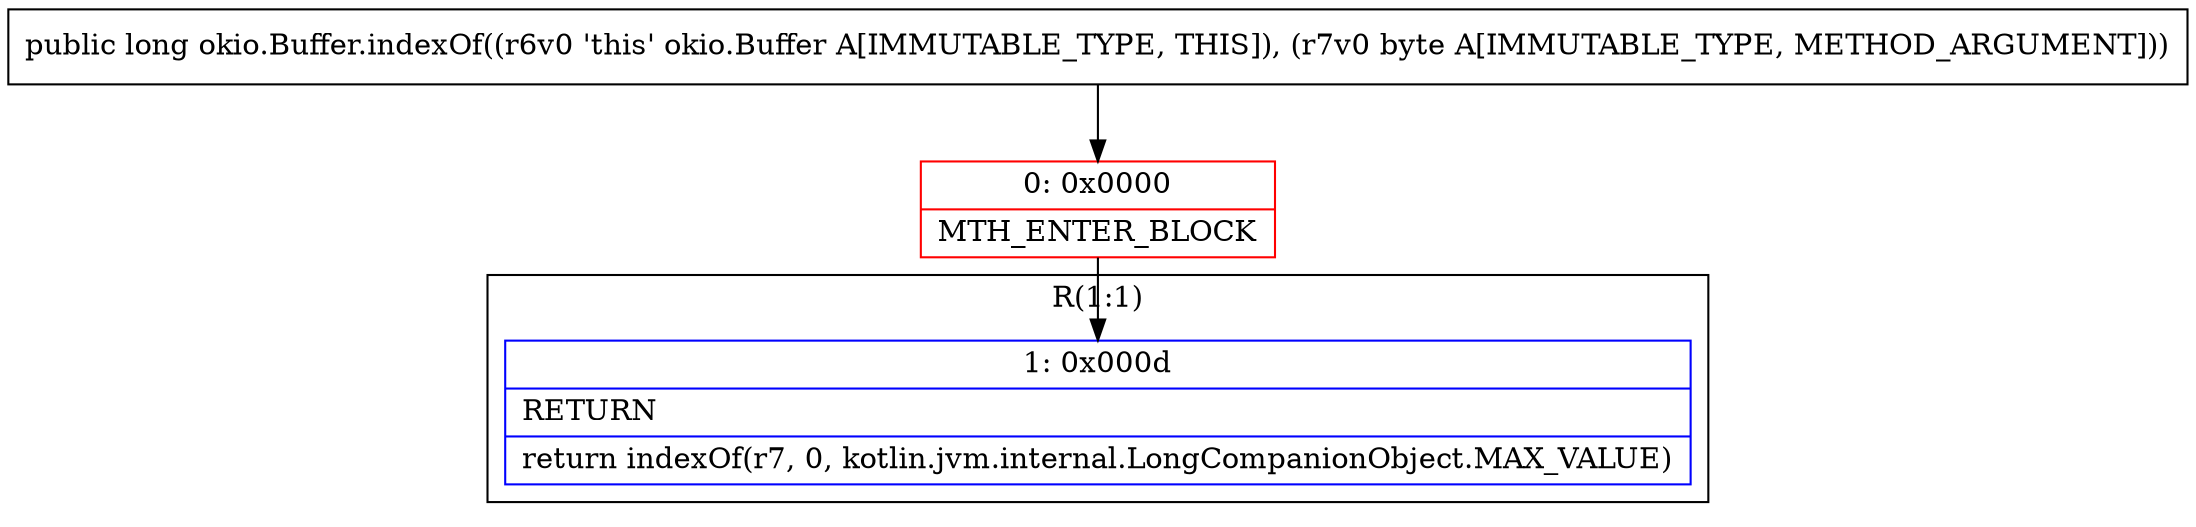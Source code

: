 digraph "CFG forokio.Buffer.indexOf(B)J" {
subgraph cluster_Region_606607817 {
label = "R(1:1)";
node [shape=record,color=blue];
Node_1 [shape=record,label="{1\:\ 0x000d|RETURN\l|return indexOf(r7, 0, kotlin.jvm.internal.LongCompanionObject.MAX_VALUE)\l}"];
}
Node_0 [shape=record,color=red,label="{0\:\ 0x0000|MTH_ENTER_BLOCK\l}"];
MethodNode[shape=record,label="{public long okio.Buffer.indexOf((r6v0 'this' okio.Buffer A[IMMUTABLE_TYPE, THIS]), (r7v0 byte A[IMMUTABLE_TYPE, METHOD_ARGUMENT])) }"];
MethodNode -> Node_0;
Node_0 -> Node_1;
}

